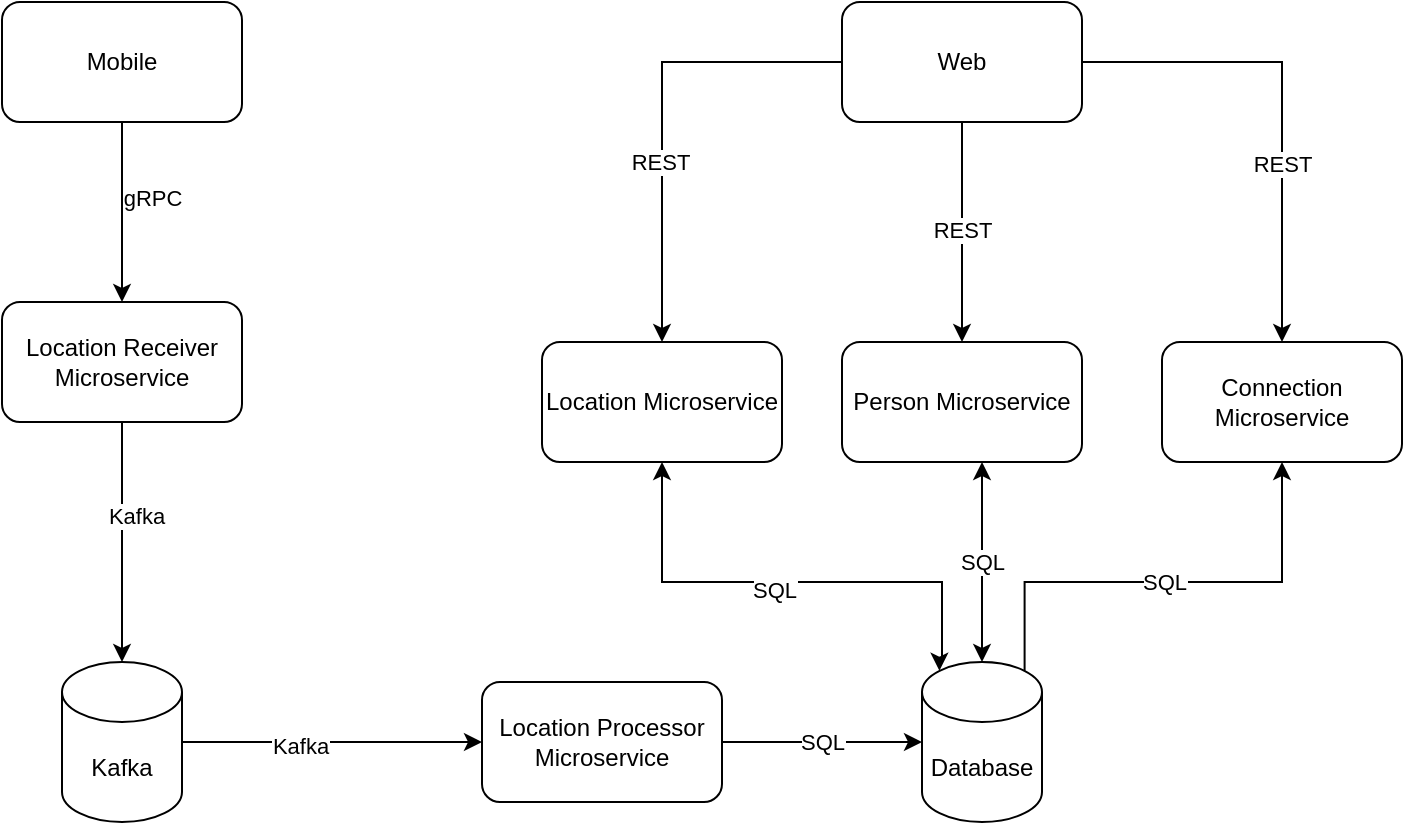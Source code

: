 <mxfile version="20.5.2" type="github">
  <diagram id="Jl-vkHt8qGTOF1rbd81m" name="Page-1">
    <mxGraphModel dx="659" dy="400" grid="1" gridSize="10" guides="1" tooltips="1" connect="1" arrows="1" fold="1" page="1" pageScale="1" pageWidth="850" pageHeight="1100" math="0" shadow="0">
      <root>
        <mxCell id="0" />
        <mxCell id="1" parent="0" />
        <mxCell id="YQ3CQWu9qT-0cRBD3Na1-11" style="edgeStyle=orthogonalEdgeStyle;rounded=0;orthogonalLoop=1;jettySize=auto;html=1;" parent="1" source="B4r_P6-ypOf7uVWQ4bEo-4" target="YQ3CQWu9qT-0cRBD3Na1-9" edge="1">
          <mxGeometry relative="1" as="geometry" />
        </mxCell>
        <mxCell id="YQ3CQWu9qT-0cRBD3Na1-19" value="Kafka" style="edgeLabel;html=1;align=center;verticalAlign=middle;resizable=0;points=[];" parent="YQ3CQWu9qT-0cRBD3Na1-11" vertex="1" connectable="0">
          <mxGeometry x="-0.227" y="-2" relative="1" as="geometry">
            <mxPoint x="9" as="offset" />
          </mxGeometry>
        </mxCell>
        <mxCell id="YQ3CQWu9qT-0cRBD3Na1-1" value="Location Microservice" style="rounded=1;whiteSpace=wrap;html=1;" parent="1" vertex="1">
          <mxGeometry x="380" y="240" width="120" height="60" as="geometry" />
        </mxCell>
        <mxCell id="YQ3CQWu9qT-0cRBD3Na1-3" style="edgeStyle=orthogonalEdgeStyle;rounded=0;orthogonalLoop=1;jettySize=auto;html=1;entryX=0.5;entryY=0;entryDx=0;entryDy=0;" parent="1" source="YQ3CQWu9qT-0cRBD3Na1-2" target="B4r_P6-ypOf7uVWQ4bEo-4" edge="1">
          <mxGeometry relative="1" as="geometry" />
        </mxCell>
        <mxCell id="YQ3CQWu9qT-0cRBD3Na1-5" value="gRPC" style="edgeLabel;html=1;align=center;verticalAlign=middle;resizable=0;points=[];" parent="YQ3CQWu9qT-0cRBD3Na1-3" vertex="1" connectable="0">
          <mxGeometry x="-0.16" y="1" relative="1" as="geometry">
            <mxPoint x="14" as="offset" />
          </mxGeometry>
        </mxCell>
        <mxCell id="YQ3CQWu9qT-0cRBD3Na1-2" value="Mobile" style="rounded=1;whiteSpace=wrap;html=1;" parent="1" vertex="1">
          <mxGeometry x="110" y="70" width="120" height="60" as="geometry" />
        </mxCell>
        <mxCell id="YQ3CQWu9qT-0cRBD3Na1-17" value="SQL" style="edgeStyle=orthogonalEdgeStyle;rounded=0;orthogonalLoop=1;jettySize=auto;html=1;startArrow=classic;startFill=1;" parent="1" target="YQ3CQWu9qT-0cRBD3Na1-4" edge="1">
          <mxGeometry relative="1" as="geometry">
            <Array as="points">
              <mxPoint x="579" y="280" />
            </Array>
            <mxPoint x="600" y="400" as="sourcePoint" />
          </mxGeometry>
        </mxCell>
        <mxCell id="YQ3CQWu9qT-0cRBD3Na1-4" value="Person Microservice" style="rounded=1;whiteSpace=wrap;html=1;" parent="1" vertex="1">
          <mxGeometry x="530" y="240" width="120" height="60" as="geometry" />
        </mxCell>
        <mxCell id="YQ3CQWu9qT-0cRBD3Na1-18" style="edgeStyle=orthogonalEdgeStyle;rounded=0;orthogonalLoop=1;jettySize=auto;html=1;exitX=0.855;exitY=0;exitDx=0;exitDy=4.35;exitPerimeter=0;entryX=0.5;entryY=1;entryDx=0;entryDy=0;" parent="1" source="YQ3CQWu9qT-0cRBD3Na1-13" target="YQ3CQWu9qT-0cRBD3Na1-6" edge="1">
          <mxGeometry relative="1" as="geometry">
            <Array as="points">
              <mxPoint x="621" y="360" />
              <mxPoint x="750" y="360" />
            </Array>
          </mxGeometry>
        </mxCell>
        <mxCell id="YQ3CQWu9qT-0cRBD3Na1-21" value="SQL" style="edgeLabel;html=1;align=center;verticalAlign=middle;resizable=0;points=[];" parent="YQ3CQWu9qT-0cRBD3Na1-18" vertex="1" connectable="0">
          <mxGeometry x="-0.026" relative="1" as="geometry">
            <mxPoint as="offset" />
          </mxGeometry>
        </mxCell>
        <mxCell id="YQ3CQWu9qT-0cRBD3Na1-6" value="Connection Microservice" style="rounded=1;whiteSpace=wrap;html=1;" parent="1" vertex="1">
          <mxGeometry x="690" y="240" width="120" height="60" as="geometry" />
        </mxCell>
        <mxCell id="B4r_P6-ypOf7uVWQ4bEo-7" value="SQL" style="edgeStyle=orthogonalEdgeStyle;rounded=0;orthogonalLoop=1;jettySize=auto;html=1;" parent="1" source="YQ3CQWu9qT-0cRBD3Na1-7" target="YQ3CQWu9qT-0cRBD3Na1-13" edge="1">
          <mxGeometry relative="1" as="geometry" />
        </mxCell>
        <mxCell id="YQ3CQWu9qT-0cRBD3Na1-7" value="Location Processor Microservice" style="rounded=1;whiteSpace=wrap;html=1;" parent="1" vertex="1">
          <mxGeometry x="350" y="410" width="120" height="60" as="geometry" />
        </mxCell>
        <mxCell id="YQ3CQWu9qT-0cRBD3Na1-15" value="REST" style="edgeStyle=orthogonalEdgeStyle;rounded=0;orthogonalLoop=1;jettySize=auto;html=1;" parent="1" source="YQ3CQWu9qT-0cRBD3Na1-8" target="YQ3CQWu9qT-0cRBD3Na1-4" edge="1">
          <mxGeometry x="-0.022" relative="1" as="geometry">
            <mxPoint as="offset" />
          </mxGeometry>
        </mxCell>
        <mxCell id="YQ3CQWu9qT-0cRBD3Na1-16" style="edgeStyle=orthogonalEdgeStyle;rounded=0;orthogonalLoop=1;jettySize=auto;html=1;" parent="1" source="YQ3CQWu9qT-0cRBD3Na1-8" target="YQ3CQWu9qT-0cRBD3Na1-6" edge="1">
          <mxGeometry relative="1" as="geometry" />
        </mxCell>
        <mxCell id="YQ3CQWu9qT-0cRBD3Na1-22" value="REST" style="edgeLabel;html=1;align=center;verticalAlign=middle;resizable=0;points=[];" parent="YQ3CQWu9qT-0cRBD3Na1-16" vertex="1" connectable="0">
          <mxGeometry x="0.112" y="-3" relative="1" as="geometry">
            <mxPoint x="3" y="17" as="offset" />
          </mxGeometry>
        </mxCell>
        <mxCell id="B4r_P6-ypOf7uVWQ4bEo-1" style="edgeStyle=orthogonalEdgeStyle;rounded=0;orthogonalLoop=1;jettySize=auto;html=1;entryX=0.5;entryY=0;entryDx=0;entryDy=0;" parent="1" source="YQ3CQWu9qT-0cRBD3Na1-8" target="YQ3CQWu9qT-0cRBD3Na1-1" edge="1">
          <mxGeometry relative="1" as="geometry">
            <mxPoint x="340" y="240" as="targetPoint" />
          </mxGeometry>
        </mxCell>
        <mxCell id="B4r_P6-ypOf7uVWQ4bEo-2" value="REST" style="edgeLabel;html=1;align=center;verticalAlign=middle;resizable=0;points=[];" parent="B4r_P6-ypOf7uVWQ4bEo-1" vertex="1" connectable="0">
          <mxGeometry x="-0.112" y="-1" relative="1" as="geometry">
            <mxPoint y="38" as="offset" />
          </mxGeometry>
        </mxCell>
        <mxCell id="YQ3CQWu9qT-0cRBD3Na1-8" value="Web" style="rounded=1;whiteSpace=wrap;html=1;" parent="1" vertex="1">
          <mxGeometry x="530" y="70" width="120" height="60" as="geometry" />
        </mxCell>
        <mxCell id="YQ3CQWu9qT-0cRBD3Na1-12" style="edgeStyle=orthogonalEdgeStyle;rounded=0;orthogonalLoop=1;jettySize=auto;html=1;" parent="1" source="YQ3CQWu9qT-0cRBD3Na1-9" target="YQ3CQWu9qT-0cRBD3Na1-7" edge="1">
          <mxGeometry relative="1" as="geometry" />
        </mxCell>
        <mxCell id="YQ3CQWu9qT-0cRBD3Na1-20" value="Kafka" style="edgeLabel;html=1;align=center;verticalAlign=middle;resizable=0;points=[];" parent="YQ3CQWu9qT-0cRBD3Na1-12" vertex="1" connectable="0">
          <mxGeometry x="-0.212" y="-2" relative="1" as="geometry">
            <mxPoint as="offset" />
          </mxGeometry>
        </mxCell>
        <mxCell id="YQ3CQWu9qT-0cRBD3Na1-9" value="Kafka" style="shape=cylinder3;whiteSpace=wrap;html=1;boundedLbl=1;backgroundOutline=1;size=15;" parent="1" vertex="1">
          <mxGeometry x="140" y="400" width="60" height="80" as="geometry" />
        </mxCell>
        <mxCell id="B4r_P6-ypOf7uVWQ4bEo-3" style="edgeStyle=orthogonalEdgeStyle;rounded=0;orthogonalLoop=1;jettySize=auto;html=1;entryX=0.5;entryY=1;entryDx=0;entryDy=0;exitX=0.145;exitY=0;exitDx=0;exitDy=4.35;exitPerimeter=0;endArrow=classic;endFill=1;startArrow=classic;startFill=1;" parent="1" source="YQ3CQWu9qT-0cRBD3Na1-13" target="YQ3CQWu9qT-0cRBD3Na1-1" edge="1">
          <mxGeometry relative="1" as="geometry">
            <Array as="points">
              <mxPoint x="579" y="400" />
              <mxPoint x="580" y="400" />
              <mxPoint x="580" y="360" />
              <mxPoint x="440" y="360" />
            </Array>
          </mxGeometry>
        </mxCell>
        <mxCell id="B4r_P6-ypOf7uVWQ4bEo-5" value="SQL" style="edgeLabel;html=1;align=center;verticalAlign=middle;resizable=0;points=[];" parent="B4r_P6-ypOf7uVWQ4bEo-3" vertex="1" connectable="0">
          <mxGeometry x="0.056" y="4" relative="1" as="geometry">
            <mxPoint as="offset" />
          </mxGeometry>
        </mxCell>
        <mxCell id="YQ3CQWu9qT-0cRBD3Na1-13" value="Database" style="shape=cylinder3;whiteSpace=wrap;html=1;boundedLbl=1;backgroundOutline=1;size=15;" parent="1" vertex="1">
          <mxGeometry x="570" y="400" width="60" height="80" as="geometry" />
        </mxCell>
        <mxCell id="B4r_P6-ypOf7uVWQ4bEo-4" value="Location Receiver Microservice" style="rounded=1;whiteSpace=wrap;html=1;" parent="1" vertex="1">
          <mxGeometry x="110" y="220" width="120" height="60" as="geometry" />
        </mxCell>
      </root>
    </mxGraphModel>
  </diagram>
</mxfile>
